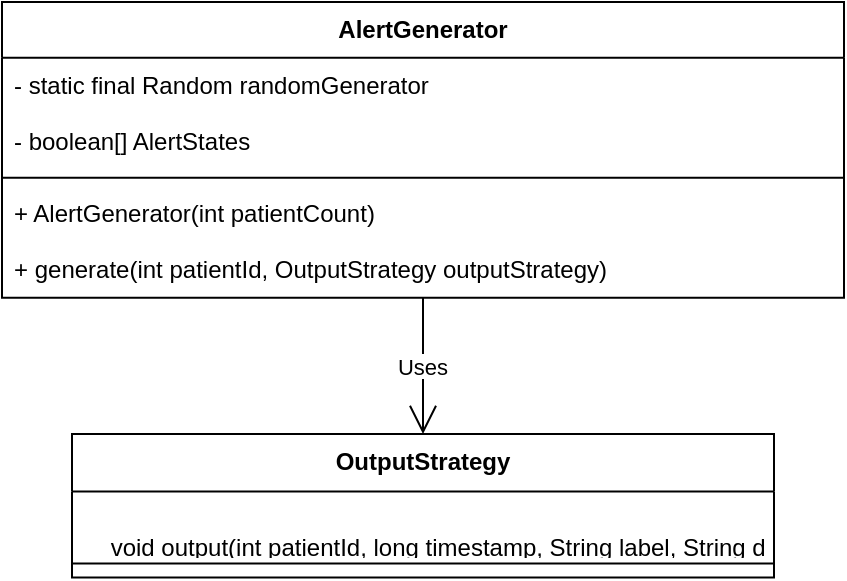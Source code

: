 <mxfile version="24.2.7" type="github">
  <diagram id="C5RBs43oDa-KdzZeNtuy" name="Page-1">
    <mxGraphModel dx="887" dy="520" grid="1" gridSize="10" guides="1" tooltips="1" connect="1" arrows="1" fold="1" page="1" pageScale="1" pageWidth="827" pageHeight="1169" math="0" shadow="0">
      <root>
        <mxCell id="WIyWlLk6GJQsqaUBKTNV-0" />
        <mxCell id="WIyWlLk6GJQsqaUBKTNV-1" parent="WIyWlLk6GJQsqaUBKTNV-0" />
        <mxCell id="Gndv73-JafcdS37rnn_F-0" value="AlertGenerator" style="swimlane;fontStyle=1;align=center;verticalAlign=top;childLayout=stackLayout;horizontal=1;startSize=27.9;horizontalStack=0;resizeParent=1;resizeParentMax=0;resizeLast=0;collapsible=0;marginBottom=0;" vertex="1" parent="WIyWlLk6GJQsqaUBKTNV-1">
          <mxGeometry x="20" y="20" width="421" height="147.9" as="geometry" />
        </mxCell>
        <mxCell id="Gndv73-JafcdS37rnn_F-1" value="- static final Random randomGenerator" style="text;strokeColor=none;fillColor=none;align=left;verticalAlign=top;spacingLeft=4;spacingRight=4;overflow=hidden;rotatable=0;points=[[0,0.5],[1,0.5]];portConstraint=eastwest;" vertex="1" parent="Gndv73-JafcdS37rnn_F-0">
          <mxGeometry y="27.9" width="421" height="28" as="geometry" />
        </mxCell>
        <mxCell id="Gndv73-JafcdS37rnn_F-2" value="- boolean[] AlertStates" style="text;strokeColor=none;fillColor=none;align=left;verticalAlign=top;spacingLeft=4;spacingRight=4;overflow=hidden;rotatable=0;points=[[0,0.5],[1,0.5]];portConstraint=eastwest;" vertex="1" parent="Gndv73-JafcdS37rnn_F-0">
          <mxGeometry y="55.9" width="421" height="28" as="geometry" />
        </mxCell>
        <mxCell id="Gndv73-JafcdS37rnn_F-3" style="line;strokeWidth=1;fillColor=none;align=left;verticalAlign=middle;spacingTop=-1;spacingLeft=3;spacingRight=3;rotatable=0;labelPosition=right;points=[];portConstraint=eastwest;strokeColor=inherit;" vertex="1" parent="Gndv73-JafcdS37rnn_F-0">
          <mxGeometry y="83.9" width="421" height="8" as="geometry" />
        </mxCell>
        <mxCell id="Gndv73-JafcdS37rnn_F-4" value="+ AlertGenerator(int patientCount)" style="text;strokeColor=none;fillColor=none;align=left;verticalAlign=top;spacingLeft=4;spacingRight=4;overflow=hidden;rotatable=0;points=[[0,0.5],[1,0.5]];portConstraint=eastwest;" vertex="1" parent="Gndv73-JafcdS37rnn_F-0">
          <mxGeometry y="91.9" width="421" height="28" as="geometry" />
        </mxCell>
        <mxCell id="Gndv73-JafcdS37rnn_F-5" value="+ generate(int patientId, OutputStrategy outputStrategy)" style="text;strokeColor=none;fillColor=none;align=left;verticalAlign=top;spacingLeft=4;spacingRight=4;overflow=hidden;rotatable=0;points=[[0,0.5],[1,0.5]];portConstraint=eastwest;" vertex="1" parent="Gndv73-JafcdS37rnn_F-0">
          <mxGeometry y="119.9" width="421" height="28" as="geometry" />
        </mxCell>
        <mxCell id="Gndv73-JafcdS37rnn_F-6" value="OutputStrategy" style="swimlane;fontStyle=1;align=center;verticalAlign=top;childLayout=stackLayout;horizontal=1;startSize=28.8;horizontalStack=0;resizeParent=1;resizeParentMax=0;resizeLast=0;collapsible=0;marginBottom=0;" vertex="1" parent="WIyWlLk6GJQsqaUBKTNV-1">
          <mxGeometry x="55" y="236" width="351" height="71.8" as="geometry" />
        </mxCell>
        <mxCell id="Gndv73-JafcdS37rnn_F-7" value="&#xa;    void output(int patientId, long timestamp, String label, String data);&#xa;" style="text;strokeColor=none;fillColor=none;align=left;verticalAlign=top;spacingLeft=4;spacingRight=4;overflow=hidden;rotatable=0;points=[[0,0.5],[1,0.5]];portConstraint=eastwest;" vertex="1" parent="Gndv73-JafcdS37rnn_F-6">
          <mxGeometry y="28.8" width="351" height="29" as="geometry" />
        </mxCell>
        <mxCell id="Gndv73-JafcdS37rnn_F-8" style="line;strokeWidth=1;fillColor=none;align=left;verticalAlign=middle;spacingTop=-1;spacingLeft=3;spacingRight=3;rotatable=0;labelPosition=right;points=[];portConstraint=eastwest;strokeColor=inherit;" vertex="1" parent="Gndv73-JafcdS37rnn_F-6">
          <mxGeometry y="57.8" width="351" height="14" as="geometry" />
        </mxCell>
        <mxCell id="Gndv73-JafcdS37rnn_F-9" value="Uses" style="curved=1;startArrow=none;endArrow=open;endSize=12;exitX=0.5;exitY=0.997;entryX=0.5;entryY=0;rounded=0;" edge="1" parent="WIyWlLk6GJQsqaUBKTNV-1" source="Gndv73-JafcdS37rnn_F-0" target="Gndv73-JafcdS37rnn_F-6">
          <mxGeometry relative="1" as="geometry">
            <Array as="points" />
          </mxGeometry>
        </mxCell>
      </root>
    </mxGraphModel>
  </diagram>
</mxfile>
